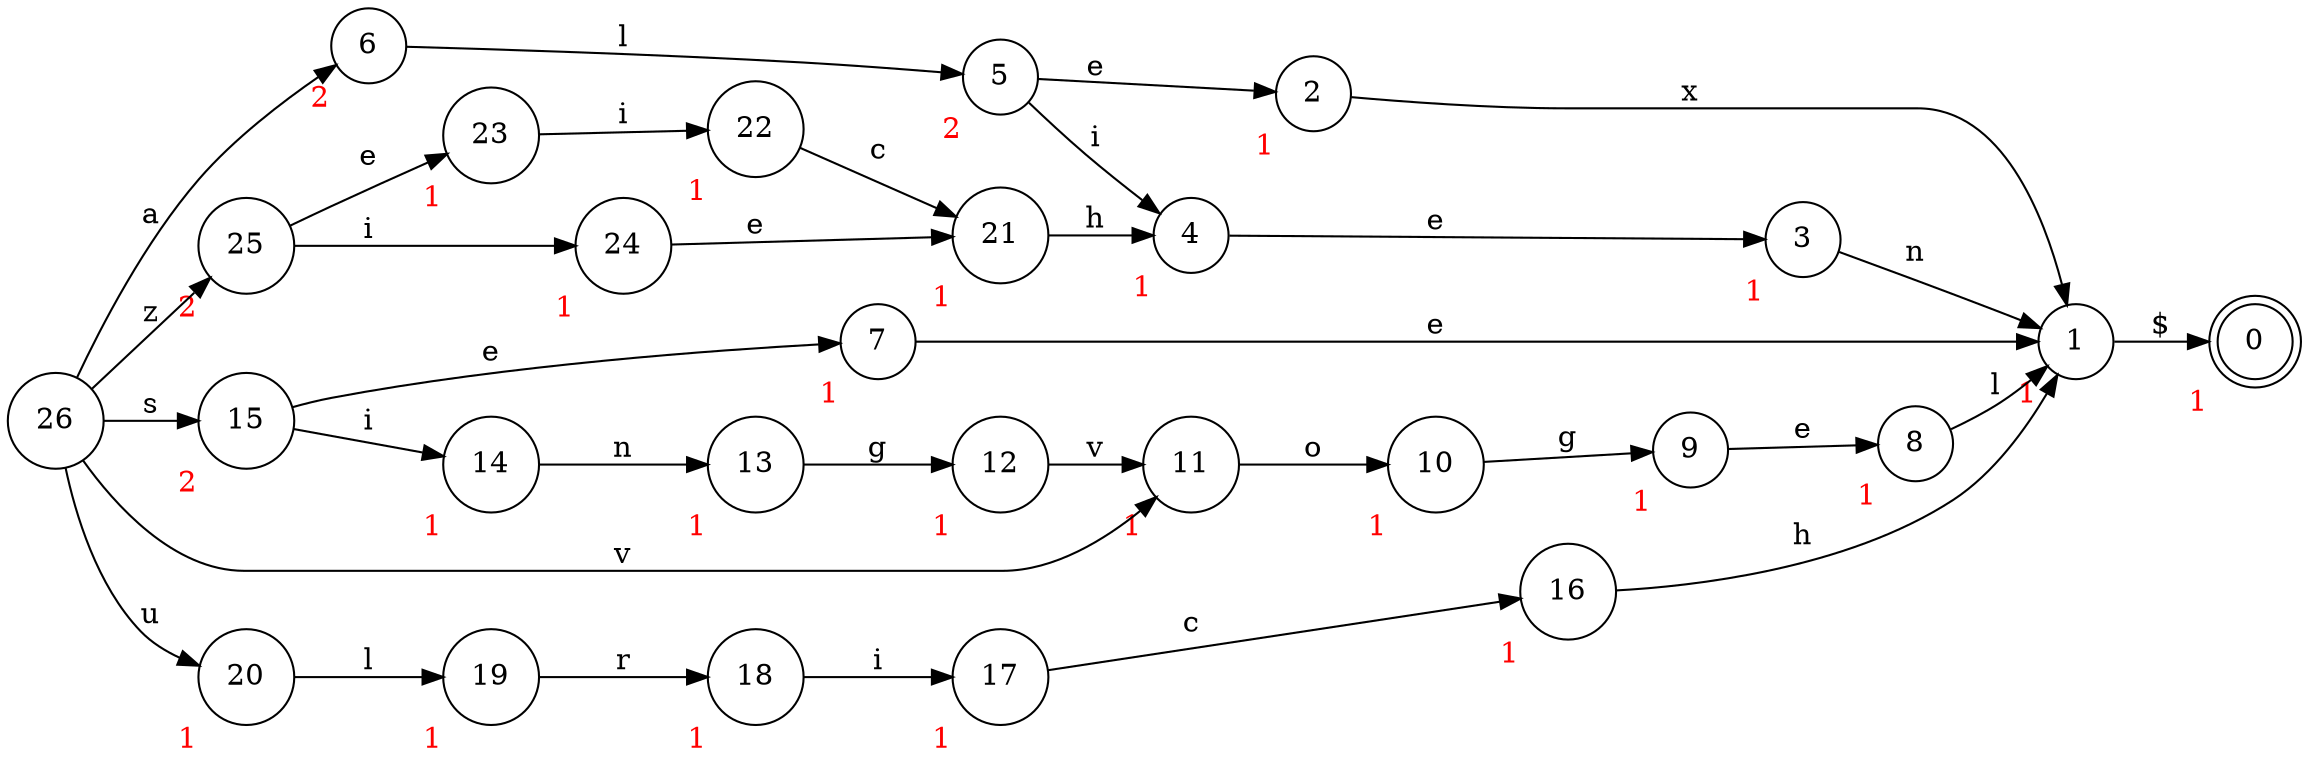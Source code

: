 digraph finite_state_machine {
rankdir=LR
forcelabels=true
node [shape = doublecircle]; 0;
node [shape = circle];
0 [xlabel=<<font color="red">1</font>>];
1 -> 0 [ label="\$" ];
1 [xlabel=<<font color="red">1</font>>];
2 -> 1 [ label="x" ];
1 [xlabel=<<font color="red">1</font>>];
3 -> 1 [ label="n" ];
3 [xlabel=<<font color="red">1</font>>];
4 -> 3 [ label="e" ];
2 [xlabel=<<font color="red">1</font>>];
5 -> 2 [ label="e" ];
4 [xlabel=<<font color="red">1</font>>];
5 -> 4 [ label="i" ];
5 [xlabel=<<font color="red">2</font>>];
6 -> 5 [ label="l" ];
1 [xlabel=<<font color="red">1</font>>];
7 -> 1 [ label="e" ];
1 [xlabel=<<font color="red">1</font>>];
8 -> 1 [ label="l" ];
8 [xlabel=<<font color="red">1</font>>];
9 -> 8 [ label="e" ];
9 [xlabel=<<font color="red">1</font>>];
10 -> 9 [ label="g" ];
10 [xlabel=<<font color="red">1</font>>];
11 -> 10 [ label="o" ];
11 [xlabel=<<font color="red">1</font>>];
12 -> 11 [ label="v" ];
12 [xlabel=<<font color="red">1</font>>];
13 -> 12 [ label="g" ];
13 [xlabel=<<font color="red">1</font>>];
14 -> 13 [ label="n" ];
14 [xlabel=<<font color="red">1</font>>];
15 -> 14 [ label="i" ];
7 [xlabel=<<font color="red">1</font>>];
15 -> 7 [ label="e" ];
1 [xlabel=<<font color="red">1</font>>];
16 -> 1 [ label="h" ];
16 [xlabel=<<font color="red">1</font>>];
17 -> 16 [ label="c" ];
17 [xlabel=<<font color="red">1</font>>];
18 -> 17 [ label="i" ];
18 [xlabel=<<font color="red">1</font>>];
19 -> 18 [ label="r" ];
19 [xlabel=<<font color="red">1</font>>];
20 -> 19 [ label="l" ];
4 [xlabel=<<font color="red">1</font>>];
21 -> 4 [ label="h" ];
21 [xlabel=<<font color="red">1</font>>];
22 -> 21 [ label="c" ];
22 [xlabel=<<font color="red">1</font>>];
23 -> 22 [ label="i" ];
21 [xlabel=<<font color="red">1</font>>];
24 -> 21 [ label="e" ];
23 [xlabel=<<font color="red">1</font>>];
25 -> 23 [ label="e" ];
24 [xlabel=<<font color="red">1</font>>];
25 -> 24 [ label="i" ];
25 [xlabel=<<font color="red">2</font>>];
26 -> 25 [ label="z" ];
20 [xlabel=<<font color="red">1</font>>];
26 -> 20 [ label="u" ];
15 [xlabel=<<font color="red">2</font>>];
26 -> 15 [ label="s" ];
6 [xlabel=<<font color="red">2</font>>];
26 -> 6 [ label="a" ];
11 [xlabel=<<font color="red">1</font>>];
26 -> 11 [ label="v" ];
}
